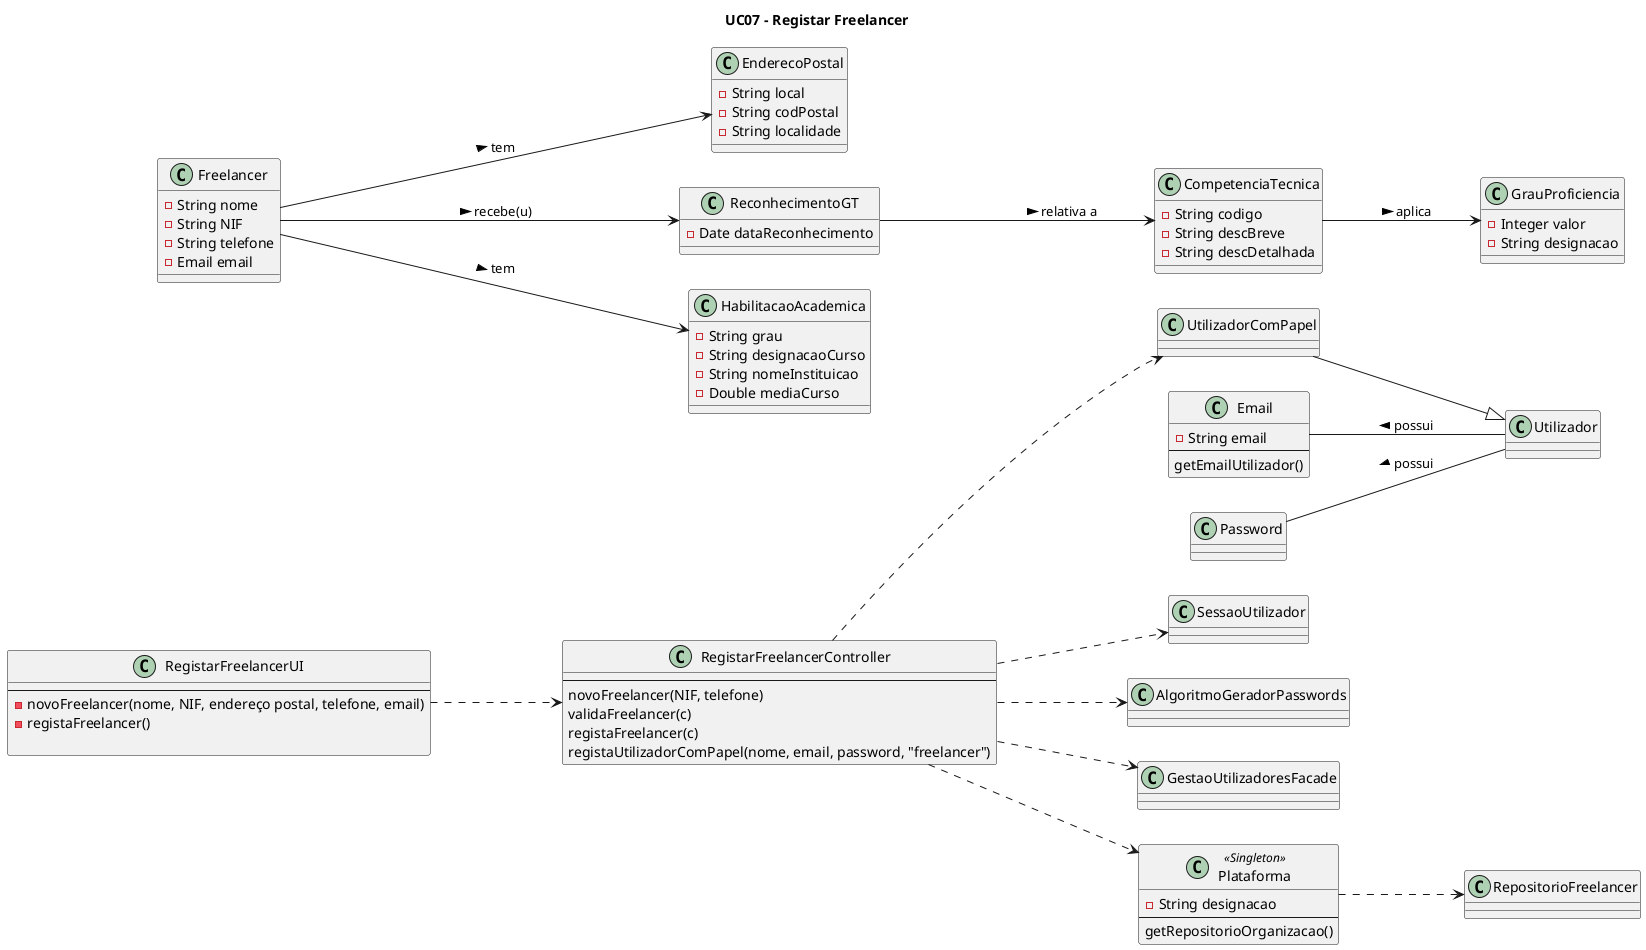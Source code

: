 @startuml

title UC07 - Registar Freelancer

left to right direction

class Plataforma <<Singleton>> {
    -String designacao
    --
    getRepositorioOrganizacao()
}

class RegistarFreelancerUI{
    --
    -novoFreelancer(nome, NIF, endereço postal, telefone, email)
    -registaFreelancer()

}

class RegistarFreelancerController{
    --
    novoFreelancer(NIF, telefone)
    validaFreelancer(c)
    registaFreelancer(c)
    registaUtilizadorComPapel(nome, email, password, "freelancer")
}

class Freelancer {
    -String nome
    -String NIF
    -String telefone
    -Email email
}

class EnderecoPostal {
    -String local
    -String codPostal
    -String localidade
}

class ReconhecimentoGT {
    -Date dataReconhecimento
}

class HabilitacaoAcademica {
    -String grau
    -String designacaoCurso
    -String nomeInstituicao
    -Double mediaCurso
}

class CompetenciaTecnica {
    -String codigo
    -String descBreve
    -String descDetalhada
}

class GrauProficiencia {
    -Integer valor
    -String designacao
}

class RepositorioFreelancer{

}

class Email {
    -String email
    --
    getEmailUtilizador()
}

RegistarFreelancerUI ..> RegistarFreelancerController
RegistarFreelancerController ..> SessaoUtilizador
RegistarFreelancerController ..> Plataforma
RegistarFreelancerController ..> AlgoritmoGeradorPasswords
RegistarFreelancerController ..> GestaoUtilizadoresFacade
RegistarFreelancerController ..> UtilizadorComPapel
Freelancer --> ReconhecimentoGT: recebe(u) >
ReconhecimentoGT --> CompetenciaTecnica: relativa a >
CompetenciaTecnica --> GrauProficiencia: aplica >
Freelancer --> HabilitacaoAcademica: tem >
Freelancer --> EnderecoPostal: tem >

UtilizadorComPapel --|> Utilizador
Email -- Utilizador: < possui
Password -- Utilizador: < possui

Plataforma ..> RepositorioFreelancer


@enduml